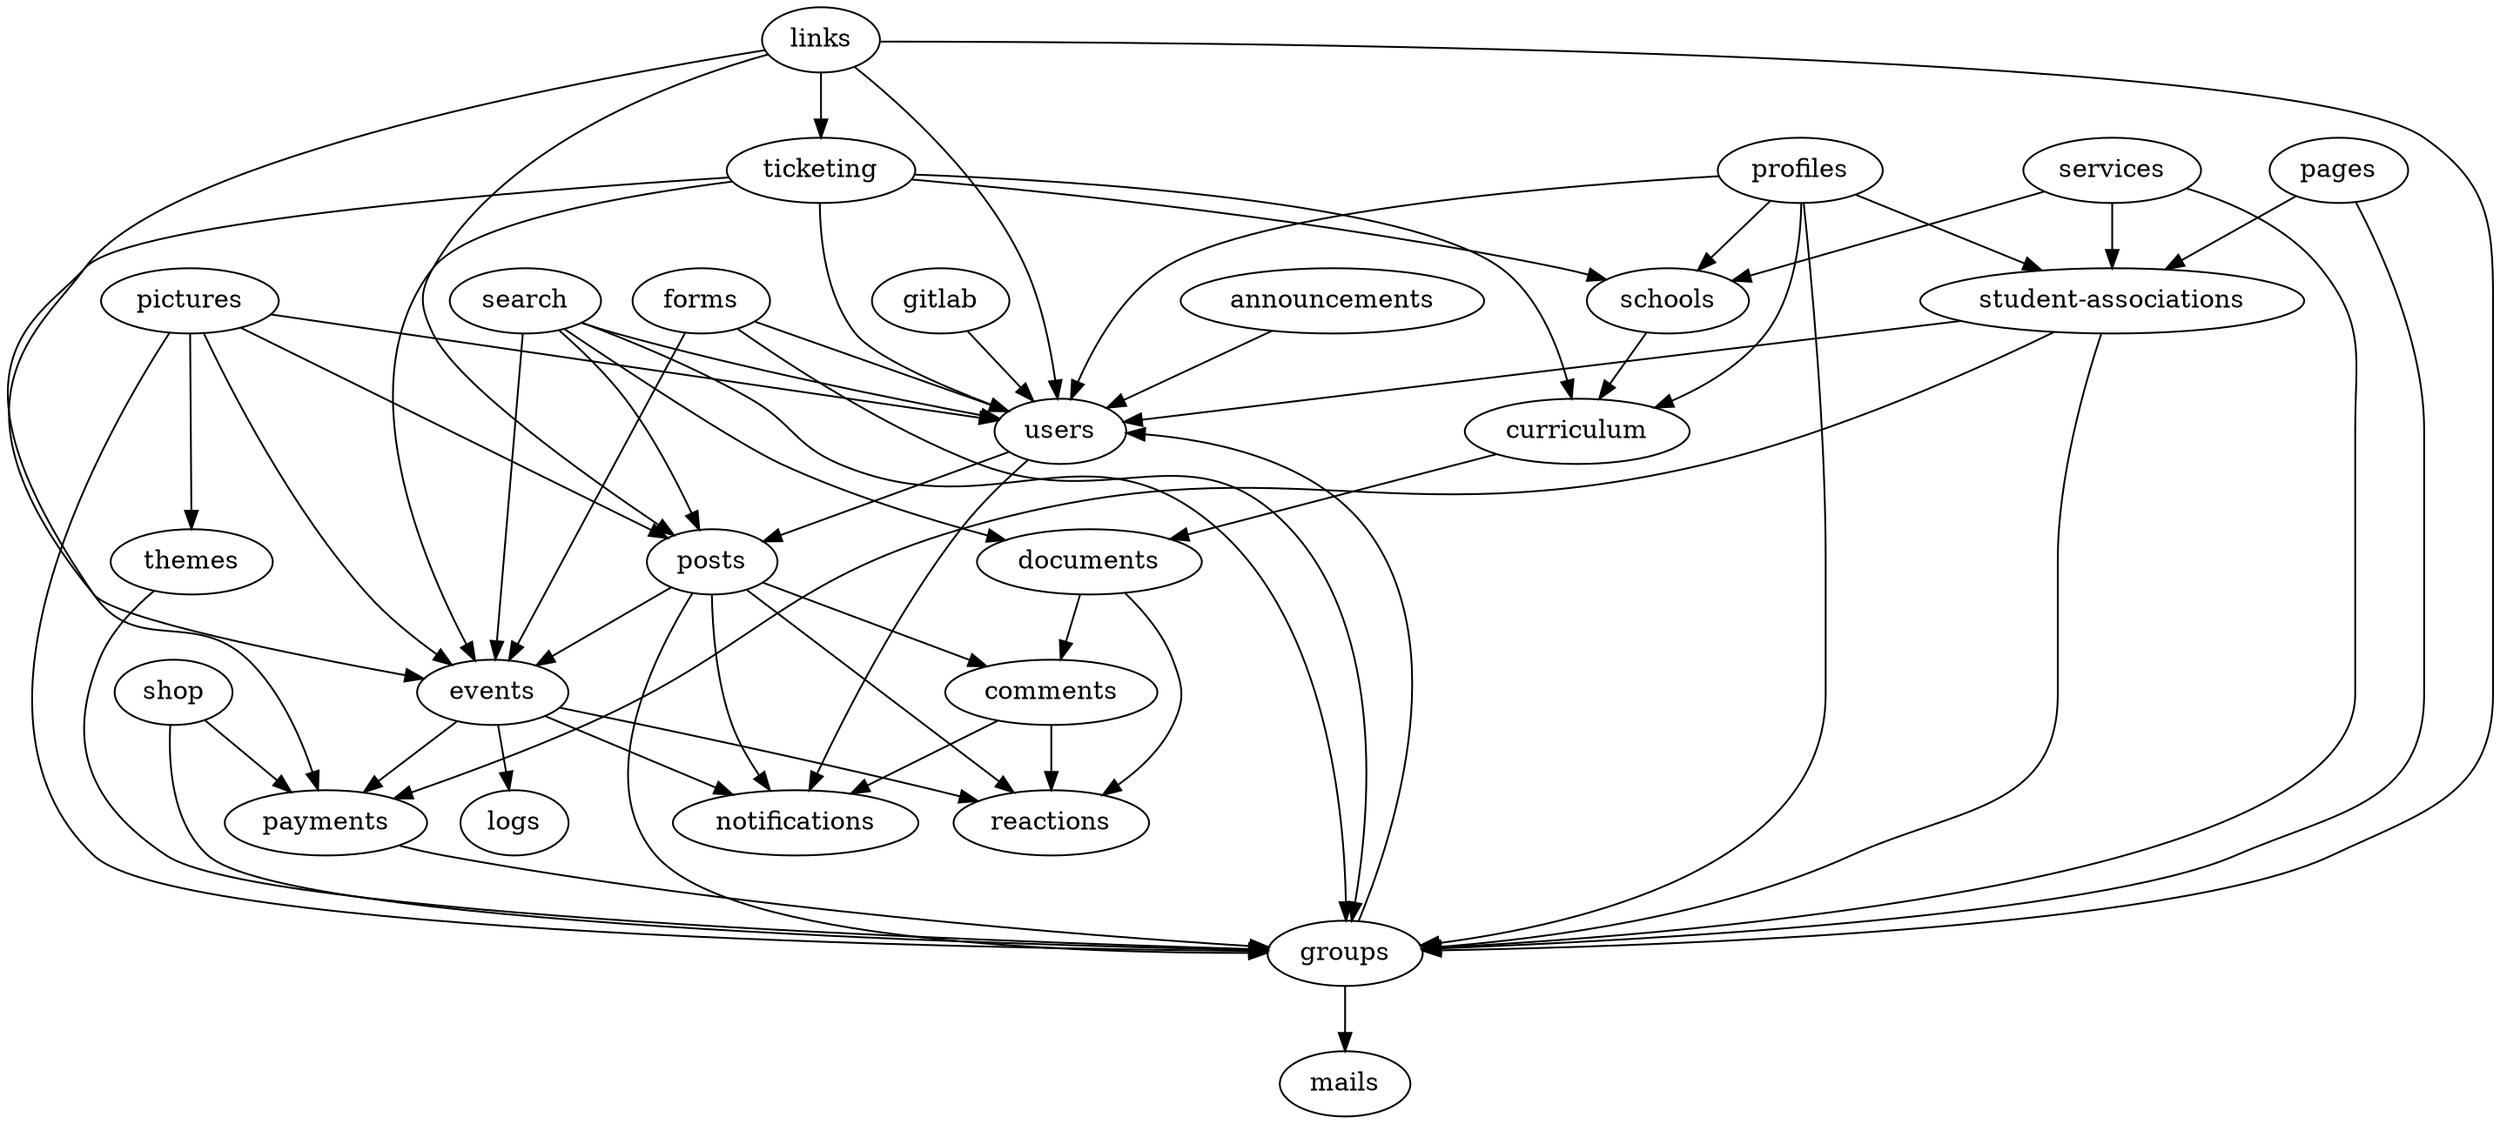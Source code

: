 strict digraph ImportGraph {
    "announcements" -> "users";
    "comments" -> "notifications";
    "comments" -> "reactions";
    "curriculum" -> "documents";
    "documents" -> "comments";
    "documents" -> "reactions";
    "events" -> "logs";
    "events" -> "notifications";
    "events" -> "payments";
    "events" -> "reactions";
    "forms" -> "events";
    "forms" -> "groups";
    "forms" -> "users";
    "gitlab" -> "users";
    "groups" -> "mails";
    "groups" -> "users";
    "links" -> "events";
    "links" -> "groups";
    "links" -> "posts";
    "links" -> "ticketing";
    "links" -> "users";
    "pages" -> "groups";
    "pages" -> "student-associations";
    "payments" -> "groups";
    "pictures" -> "events";
    "pictures" -> "groups";
    "pictures" -> "posts";
    "pictures" -> "themes";
    "pictures" -> "users";
    "posts" -> "comments";
    "posts" -> "events";
    "posts" -> "groups";
    "posts" -> "notifications";
    "posts" -> "reactions";
    "profiles" -> "curriculum";
    "profiles" -> "groups";
    "profiles" -> "schools";
    "profiles" -> "student-associations";
    "profiles" -> "users";
    "schools" -> "curriculum";
    "search" -> "documents";
    "search" -> "events";
    "search" -> "groups";
    "search" -> "posts";
    "search" -> "users";
    "services" -> "groups";
    "services" -> "schools";
    "services" -> "student-associations";
    "shop" -> "groups";
    "shop" -> "payments";
    "student-associations" -> "groups";
    "student-associations" -> "payments";
    "student-associations" -> "users";
    "themes" -> "groups";
    "ticketing" -> "curriculum";
    "ticketing" -> "events";
    "ticketing" -> "payments";
    "ticketing" -> "schools";
    "ticketing" -> "users";
    "users" -> "notifications";
    "users" -> "posts";
}